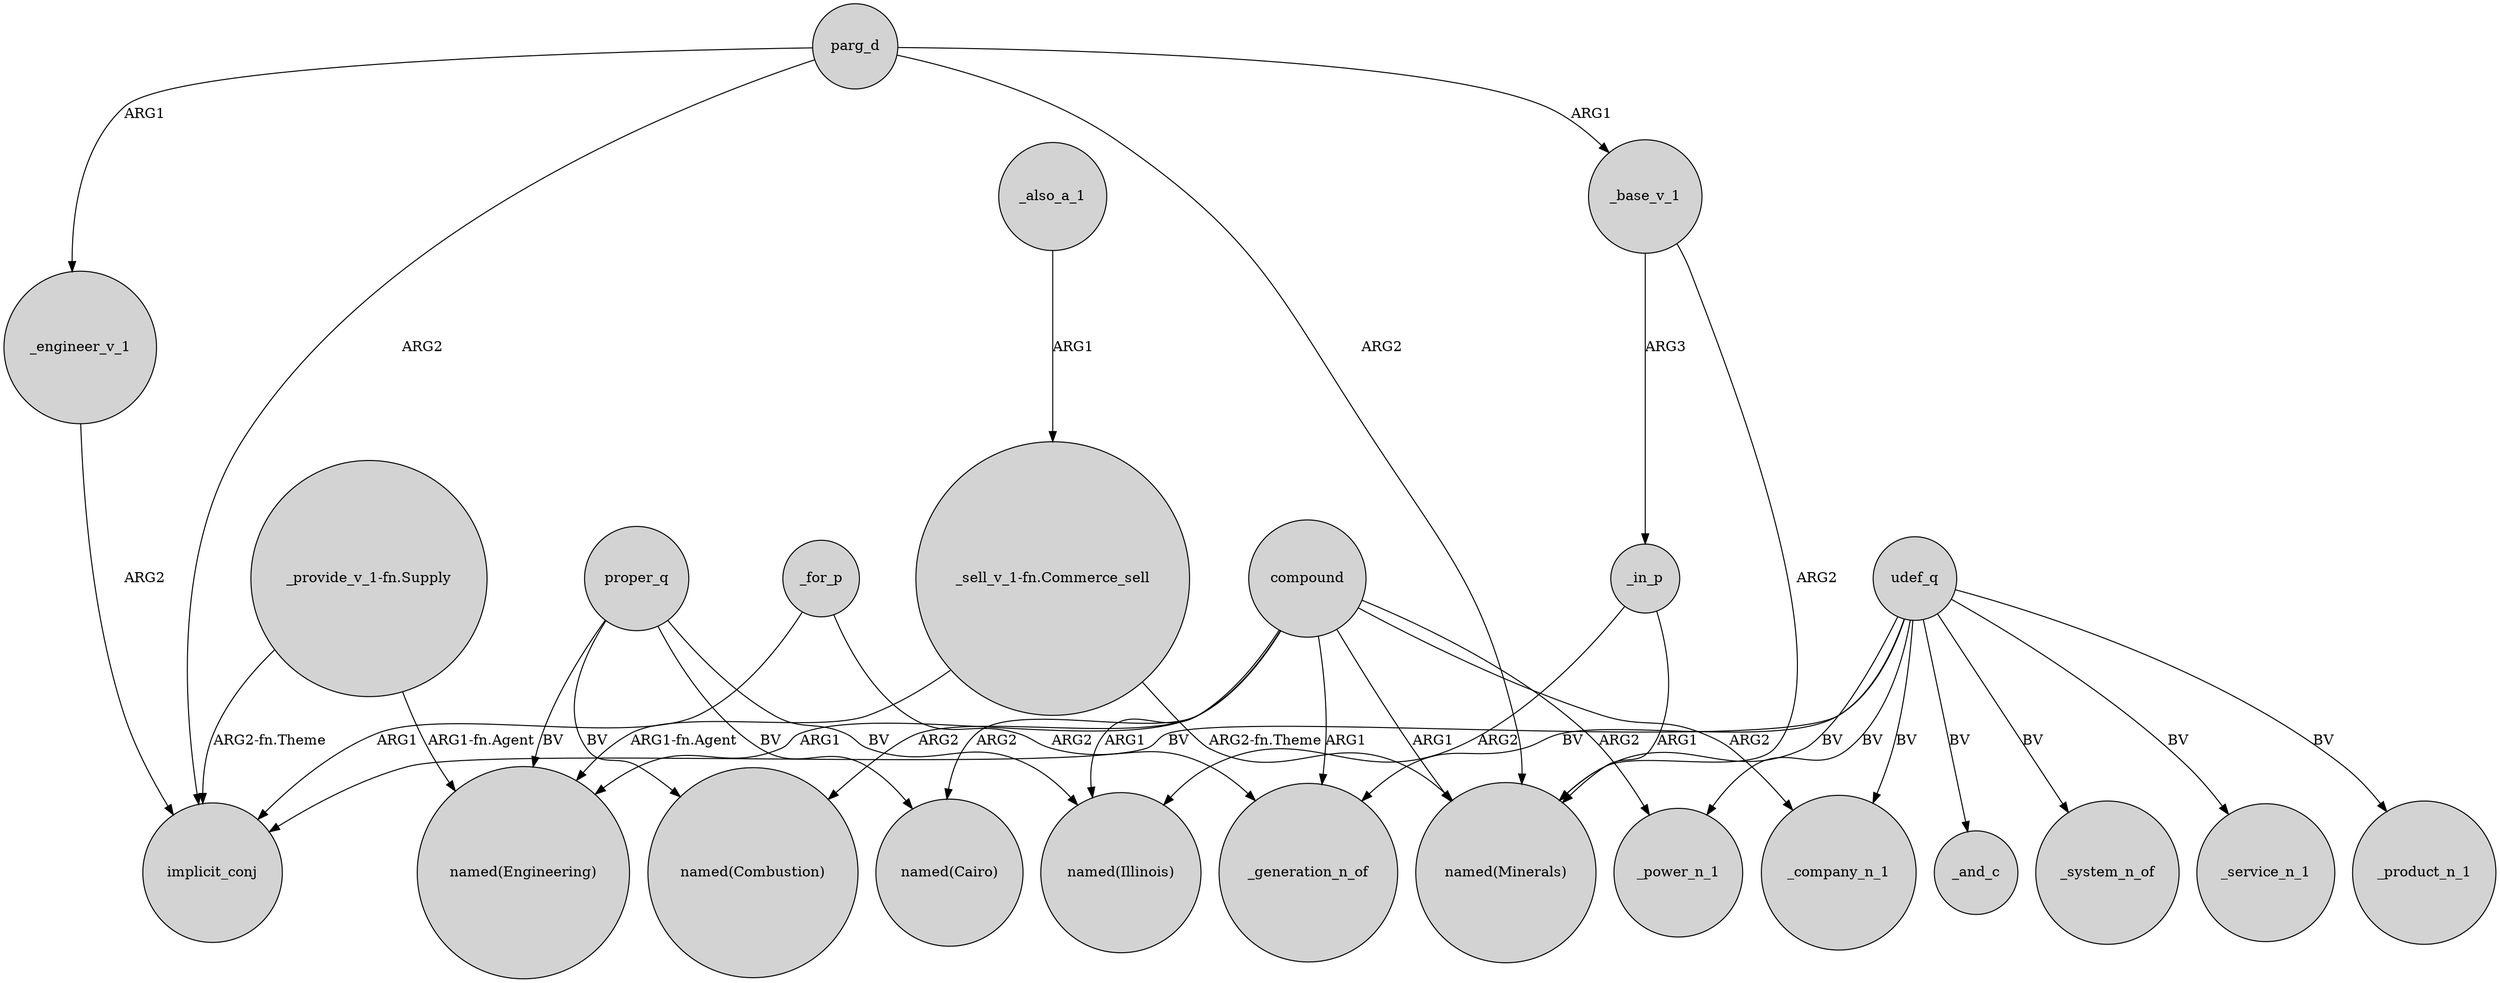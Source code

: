 digraph {
	node [shape=circle style=filled]
	parg_d -> implicit_conj [label=ARG2]
	proper_q -> "named(Combustion)" [label=BV]
	proper_q -> "named(Engineering)" [label=BV]
	_also_a_1 -> "_sell_v_1-fn.Commerce_sell" [label=ARG1]
	compound -> "named(Illinois)" [label=ARG1]
	compound -> _company_n_1 [label=ARG2]
	parg_d -> "named(Minerals)" [label=ARG2]
	"_provide_v_1-fn.Supply" -> implicit_conj [label="ARG2-fn.Theme"]
	compound -> "named(Minerals)" [label=ARG1]
	udef_q -> _system_n_of [label=BV]
	proper_q -> "named(Illinois)" [label=BV]
	udef_q -> implicit_conj [label=BV]
	_in_p -> "named(Minerals)" [label=ARG1]
	"_sell_v_1-fn.Commerce_sell" -> "named(Engineering)" [label="ARG1-fn.Agent"]
	compound -> "named(Combustion)" [label=ARG2]
	udef_q -> _service_n_1 [label=BV]
	udef_q -> "named(Minerals)" [label=BV]
	_for_p -> _generation_n_of [label=ARG2]
	parg_d -> _engineer_v_1 [label=ARG1]
	compound -> "named(Cairo)" [label=ARG2]
	compound -> "named(Engineering)" [label=ARG1]
	compound -> _power_n_1 [label=ARG2]
	_base_v_1 -> "named(Minerals)" [label=ARG2]
	_base_v_1 -> _in_p [label=ARG3]
	proper_q -> "named(Cairo)" [label=BV]
	udef_q -> _generation_n_of [label=BV]
	_for_p -> implicit_conj [label=ARG1]
	"_sell_v_1-fn.Commerce_sell" -> "named(Minerals)" [label="ARG2-fn.Theme"]
	udef_q -> _product_n_1 [label=BV]
	parg_d -> _base_v_1 [label=ARG1]
	_in_p -> "named(Illinois)" [label=ARG2]
	compound -> _generation_n_of [label=ARG1]
	"_provide_v_1-fn.Supply" -> "named(Engineering)" [label="ARG1-fn.Agent"]
	udef_q -> _and_c [label=BV]
	udef_q -> _power_n_1 [label=BV]
	udef_q -> _company_n_1 [label=BV]
	_engineer_v_1 -> implicit_conj [label=ARG2]
}
